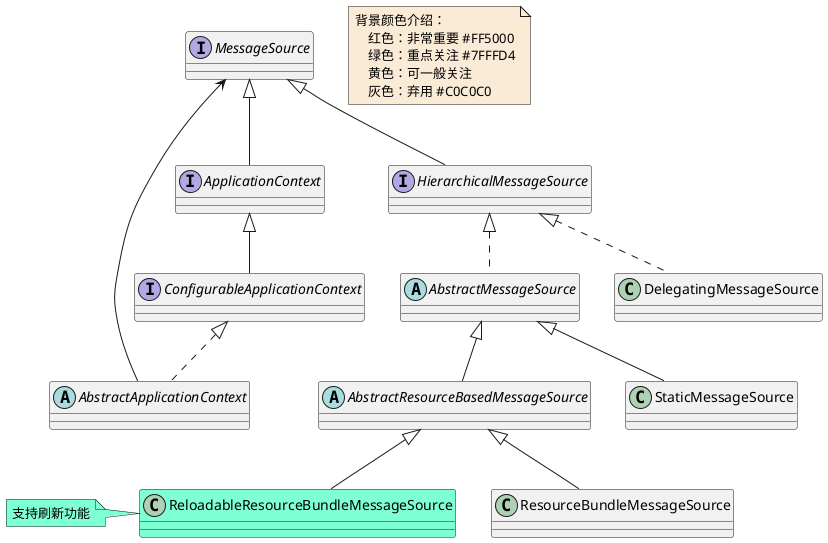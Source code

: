 @startuml

note  as N1 #FAEBD7
    背景颜色介绍：
        红色：非常重要 #FF5000
        绿色：重点关注 #7FFFD4
        黄色：可一般关注
        灰色：弃用 #C0C0C0
end note

interface ConfigurableApplicationContext
abstract class AbstractApplicationContext

interface MessageSource
interface ApplicationContext
abstract class AbstractMessageSource
abstract class AbstractResourceBasedMessageSource
class DelegatingMessageSource
interface HierarchicalMessageSource
class ReloadableResourceBundleMessageSource #7FFFD4
note left #7FFFD4: 支持刷新功能
class ResourceBundleMessageSource
class StaticMessageSource


AbstractApplicationContext --> MessageSource


AbstractMessageSource <|-- AbstractResourceBasedMessageSource
AbstractMessageSource <|-- StaticMessageSource


AbstractResourceBasedMessageSource <|-- ReloadableResourceBundleMessageSource
AbstractResourceBasedMessageSource <|-- ResourceBundleMessageSource


ApplicationContext <|-- ConfigurableApplicationContext

ConfigurableApplicationContext <|.. AbstractApplicationContext

HierarchicalMessageSource <|.. AbstractMessageSource
HierarchicalMessageSource <|.. DelegatingMessageSource

MessageSource <|-- ApplicationContext
MessageSource <|-- HierarchicalMessageSource


@enduml